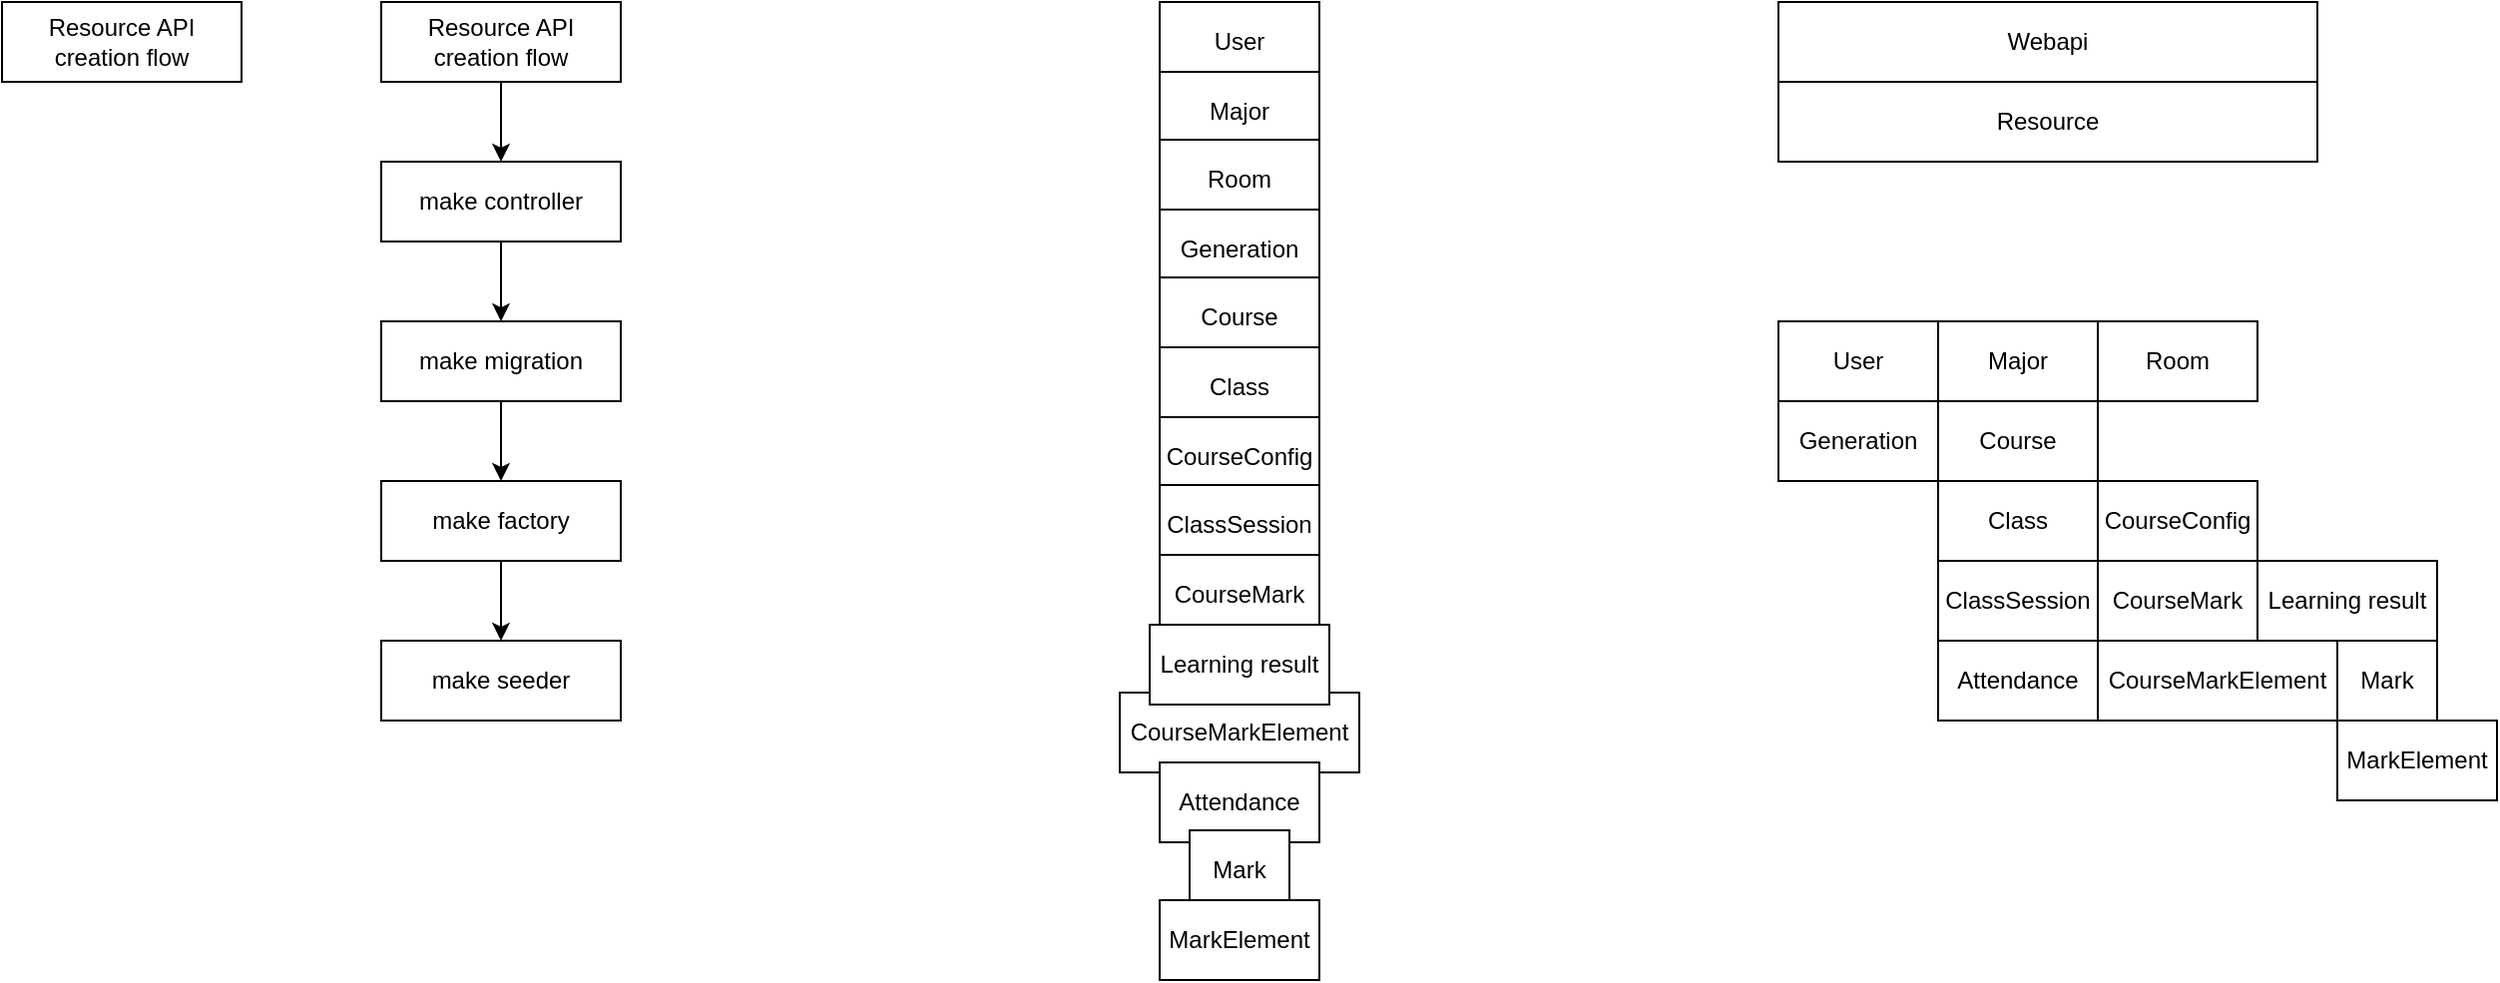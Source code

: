 <mxfile version="24.4.0" type="device">
  <diagram name="Webapi" id="seJAW3jOBdx39RnSyHoG">
    <mxGraphModel dx="2654" dy="656" grid="1" gridSize="10" guides="1" tooltips="1" connect="1" arrows="1" fold="1" page="1" pageScale="1" pageWidth="850" pageHeight="1100" math="0" shadow="0">
      <root>
        <mxCell id="0" />
        <mxCell id="1" parent="0" />
        <mxCell id="MzhDHMl9UR7uEevvaPjb-1" value="Webapi" style="rounded=0;whiteSpace=wrap;html=1;" parent="1" vertex="1">
          <mxGeometry width="270" height="40" as="geometry" />
        </mxCell>
        <mxCell id="MzhDHMl9UR7uEevvaPjb-2" value="Resource" style="rounded=0;whiteSpace=wrap;html=1;" parent="1" vertex="1">
          <mxGeometry y="40" width="270" height="40" as="geometry" />
        </mxCell>
        <mxCell id="MzhDHMl9UR7uEevvaPjb-3" value="User" style="rounded=0;whiteSpace=wrap;html=1;" parent="1" vertex="1">
          <mxGeometry y="160" width="80" height="40" as="geometry" />
        </mxCell>
        <mxCell id="MzhDHMl9UR7uEevvaPjb-4" value="Major" style="rounded=0;whiteSpace=wrap;html=1;" parent="1" vertex="1">
          <mxGeometry x="80" y="160" width="80" height="40" as="geometry" />
        </mxCell>
        <mxCell id="MzhDHMl9UR7uEevvaPjb-5" value="Room" style="rounded=0;whiteSpace=wrap;html=1;" parent="1" vertex="1">
          <mxGeometry x="160" y="160" width="80" height="40" as="geometry" />
        </mxCell>
        <mxCell id="MzhDHMl9UR7uEevvaPjb-6" value="Generation" style="rounded=0;whiteSpace=wrap;html=1;" parent="1" vertex="1">
          <mxGeometry y="200" width="80" height="40" as="geometry" />
        </mxCell>
        <mxCell id="MzhDHMl9UR7uEevvaPjb-7" value="Course" style="rounded=0;whiteSpace=wrap;html=1;" parent="1" vertex="1">
          <mxGeometry x="80" y="200" width="80" height="40" as="geometry" />
        </mxCell>
        <mxCell id="MzhDHMl9UR7uEevvaPjb-9" value="Class" style="rounded=0;whiteSpace=wrap;html=1;" parent="1" vertex="1">
          <mxGeometry x="80" y="240" width="80" height="40" as="geometry" />
        </mxCell>
        <mxCell id="MzhDHMl9UR7uEevvaPjb-10" value="CourseConfig" style="rounded=0;whiteSpace=wrap;html=1;" parent="1" vertex="1">
          <mxGeometry x="160" y="240" width="80" height="40" as="geometry" />
        </mxCell>
        <mxCell id="MzhDHMl9UR7uEevvaPjb-11" value="ClassSession" style="rounded=0;whiteSpace=wrap;html=1;" parent="1" vertex="1">
          <mxGeometry x="80" y="280" width="80" height="40" as="geometry" />
        </mxCell>
        <mxCell id="MzhDHMl9UR7uEevvaPjb-12" value="CourseMark" style="rounded=0;whiteSpace=wrap;html=1;" parent="1" vertex="1">
          <mxGeometry x="160" y="280" width="80" height="40" as="geometry" />
        </mxCell>
        <mxCell id="MzhDHMl9UR7uEevvaPjb-13" value="CourseMarkElement" style="rounded=0;whiteSpace=wrap;html=1;" parent="1" vertex="1">
          <mxGeometry x="160" y="320" width="120" height="40" as="geometry" />
        </mxCell>
        <mxCell id="MzhDHMl9UR7uEevvaPjb-14" value="Attendance" style="rounded=0;whiteSpace=wrap;html=1;" parent="1" vertex="1">
          <mxGeometry x="80" y="320" width="80" height="40" as="geometry" />
        </mxCell>
        <mxCell id="gJIAXNs5yQPEOE97G5v--1" style="edgeStyle=orthogonalEdgeStyle;rounded=0;orthogonalLoop=1;jettySize=auto;html=1;exitX=0.5;exitY=1;exitDx=0;exitDy=0;" parent="1" source="MzhDHMl9UR7uEevvaPjb-14" target="MzhDHMl9UR7uEevvaPjb-14" edge="1">
          <mxGeometry relative="1" as="geometry" />
        </mxCell>
        <mxCell id="gJIAXNs5yQPEOE97G5v--2" value="Learning result" style="rounded=0;whiteSpace=wrap;html=1;" parent="1" vertex="1">
          <mxGeometry x="240" y="280" width="90" height="40" as="geometry" />
        </mxCell>
        <mxCell id="gJIAXNs5yQPEOE97G5v--3" value="Mark" style="rounded=0;whiteSpace=wrap;html=1;" parent="1" vertex="1">
          <mxGeometry x="280" y="320" width="50" height="40" as="geometry" />
        </mxCell>
        <mxCell id="gJIAXNs5yQPEOE97G5v--4" value="MarkElement" style="rounded=0;whiteSpace=wrap;html=1;" parent="1" vertex="1">
          <mxGeometry x="280" y="360" width="80" height="40" as="geometry" />
        </mxCell>
        <mxCell id="gJIAXNs5yQPEOE97G5v--5" value="User" style="rounded=0;whiteSpace=wrap;html=1;" parent="1" vertex="1">
          <mxGeometry x="-310" width="80" height="40" as="geometry" />
        </mxCell>
        <mxCell id="gJIAXNs5yQPEOE97G5v--6" value="Major" style="rounded=0;whiteSpace=wrap;html=1;" parent="1" vertex="1">
          <mxGeometry x="-310" y="35" width="80" height="40" as="geometry" />
        </mxCell>
        <mxCell id="gJIAXNs5yQPEOE97G5v--7" value="Room" style="rounded=0;whiteSpace=wrap;html=1;" parent="1" vertex="1">
          <mxGeometry x="-310" y="69" width="80" height="40" as="geometry" />
        </mxCell>
        <mxCell id="gJIAXNs5yQPEOE97G5v--8" value="Generation" style="rounded=0;whiteSpace=wrap;html=1;" parent="1" vertex="1">
          <mxGeometry x="-310" y="104" width="80" height="40" as="geometry" />
        </mxCell>
        <mxCell id="gJIAXNs5yQPEOE97G5v--9" value="Course" style="rounded=0;whiteSpace=wrap;html=1;" parent="1" vertex="1">
          <mxGeometry x="-310" y="138" width="80" height="40" as="geometry" />
        </mxCell>
        <mxCell id="gJIAXNs5yQPEOE97G5v--10" value="Class" style="rounded=0;whiteSpace=wrap;html=1;" parent="1" vertex="1">
          <mxGeometry x="-310" y="173" width="80" height="40" as="geometry" />
        </mxCell>
        <mxCell id="gJIAXNs5yQPEOE97G5v--11" value="CourseConfig" style="rounded=0;whiteSpace=wrap;html=1;" parent="1" vertex="1">
          <mxGeometry x="-310" y="208" width="80" height="40" as="geometry" />
        </mxCell>
        <mxCell id="gJIAXNs5yQPEOE97G5v--12" value="ClassSession" style="rounded=0;whiteSpace=wrap;html=1;" parent="1" vertex="1">
          <mxGeometry x="-310" y="242" width="80" height="40" as="geometry" />
        </mxCell>
        <mxCell id="gJIAXNs5yQPEOE97G5v--13" value="CourseMark" style="rounded=0;whiteSpace=wrap;html=1;" parent="1" vertex="1">
          <mxGeometry x="-310" y="277" width="80" height="40" as="geometry" />
        </mxCell>
        <mxCell id="gJIAXNs5yQPEOE97G5v--14" value="CourseMarkElement" style="rounded=0;whiteSpace=wrap;html=1;" parent="1" vertex="1">
          <mxGeometry x="-330" y="346" width="120" height="40" as="geometry" />
        </mxCell>
        <mxCell id="gJIAXNs5yQPEOE97G5v--15" value="Attendance" style="rounded=0;whiteSpace=wrap;html=1;" parent="1" vertex="1">
          <mxGeometry x="-310" y="381" width="80" height="40" as="geometry" />
        </mxCell>
        <mxCell id="gJIAXNs5yQPEOE97G5v--16" style="edgeStyle=orthogonalEdgeStyle;rounded=0;orthogonalLoop=1;jettySize=auto;html=1;exitX=0.5;exitY=1;exitDx=0;exitDy=0;" parent="1" source="gJIAXNs5yQPEOE97G5v--15" target="gJIAXNs5yQPEOE97G5v--15" edge="1">
          <mxGeometry relative="1" as="geometry" />
        </mxCell>
        <mxCell id="gJIAXNs5yQPEOE97G5v--17" value="Learning result" style="rounded=0;whiteSpace=wrap;html=1;" parent="1" vertex="1">
          <mxGeometry x="-315" y="312" width="90" height="40" as="geometry" />
        </mxCell>
        <mxCell id="gJIAXNs5yQPEOE97G5v--18" value="Mark" style="rounded=0;whiteSpace=wrap;html=1;" parent="1" vertex="1">
          <mxGeometry x="-295" y="415" width="50" height="40" as="geometry" />
        </mxCell>
        <mxCell id="gJIAXNs5yQPEOE97G5v--19" value="MarkElement" style="rounded=0;whiteSpace=wrap;html=1;" parent="1" vertex="1">
          <mxGeometry x="-310" y="450" width="80" height="40" as="geometry" />
        </mxCell>
        <mxCell id="WUd3pl1s5mGM7qJ_nPoJ-8" style="edgeStyle=orthogonalEdgeStyle;rounded=0;orthogonalLoop=1;jettySize=auto;html=1;entryX=0.5;entryY=0;entryDx=0;entryDy=0;" parent="1" source="WUd3pl1s5mGM7qJ_nPoJ-1" target="WUd3pl1s5mGM7qJ_nPoJ-4" edge="1">
          <mxGeometry relative="1" as="geometry" />
        </mxCell>
        <mxCell id="WUd3pl1s5mGM7qJ_nPoJ-1" value="Resource API creation flow" style="rounded=0;whiteSpace=wrap;html=1;" parent="1" vertex="1">
          <mxGeometry x="-700" width="120" height="40" as="geometry" />
        </mxCell>
        <mxCell id="WUd3pl1s5mGM7qJ_nPoJ-9" style="edgeStyle=orthogonalEdgeStyle;rounded=0;orthogonalLoop=1;jettySize=auto;html=1;entryX=0.5;entryY=0;entryDx=0;entryDy=0;" parent="1" source="WUd3pl1s5mGM7qJ_nPoJ-4" target="WUd3pl1s5mGM7qJ_nPoJ-5" edge="1">
          <mxGeometry relative="1" as="geometry" />
        </mxCell>
        <mxCell id="WUd3pl1s5mGM7qJ_nPoJ-4" value="make controller" style="rounded=0;whiteSpace=wrap;html=1;" parent="1" vertex="1">
          <mxGeometry x="-700" y="80" width="120" height="40" as="geometry" />
        </mxCell>
        <mxCell id="WUd3pl1s5mGM7qJ_nPoJ-10" style="edgeStyle=orthogonalEdgeStyle;rounded=0;orthogonalLoop=1;jettySize=auto;html=1;entryX=0.5;entryY=0;entryDx=0;entryDy=0;" parent="1" source="WUd3pl1s5mGM7qJ_nPoJ-5" target="WUd3pl1s5mGM7qJ_nPoJ-6" edge="1">
          <mxGeometry relative="1" as="geometry" />
        </mxCell>
        <mxCell id="WUd3pl1s5mGM7qJ_nPoJ-5" value="make migration" style="rounded=0;whiteSpace=wrap;html=1;" parent="1" vertex="1">
          <mxGeometry x="-700" y="160" width="120" height="40" as="geometry" />
        </mxCell>
        <mxCell id="WUd3pl1s5mGM7qJ_nPoJ-11" style="edgeStyle=orthogonalEdgeStyle;rounded=0;orthogonalLoop=1;jettySize=auto;html=1;entryX=0.5;entryY=0;entryDx=0;entryDy=0;" parent="1" source="WUd3pl1s5mGM7qJ_nPoJ-6" target="WUd3pl1s5mGM7qJ_nPoJ-7" edge="1">
          <mxGeometry relative="1" as="geometry" />
        </mxCell>
        <mxCell id="WUd3pl1s5mGM7qJ_nPoJ-6" value="make factory" style="rounded=0;whiteSpace=wrap;html=1;" parent="1" vertex="1">
          <mxGeometry x="-700" y="240" width="120" height="40" as="geometry" />
        </mxCell>
        <mxCell id="WUd3pl1s5mGM7qJ_nPoJ-7" value="make seeder" style="rounded=0;whiteSpace=wrap;html=1;" parent="1" vertex="1">
          <mxGeometry x="-700" y="320" width="120" height="40" as="geometry" />
        </mxCell>
        <mxCell id="pmGtGk5-boj993tcqsXo-1" value="Resource API creation flow" style="rounded=0;whiteSpace=wrap;html=1;" parent="1" vertex="1">
          <mxGeometry x="-890" width="120" height="40" as="geometry" />
        </mxCell>
      </root>
    </mxGraphModel>
  </diagram>
</mxfile>
